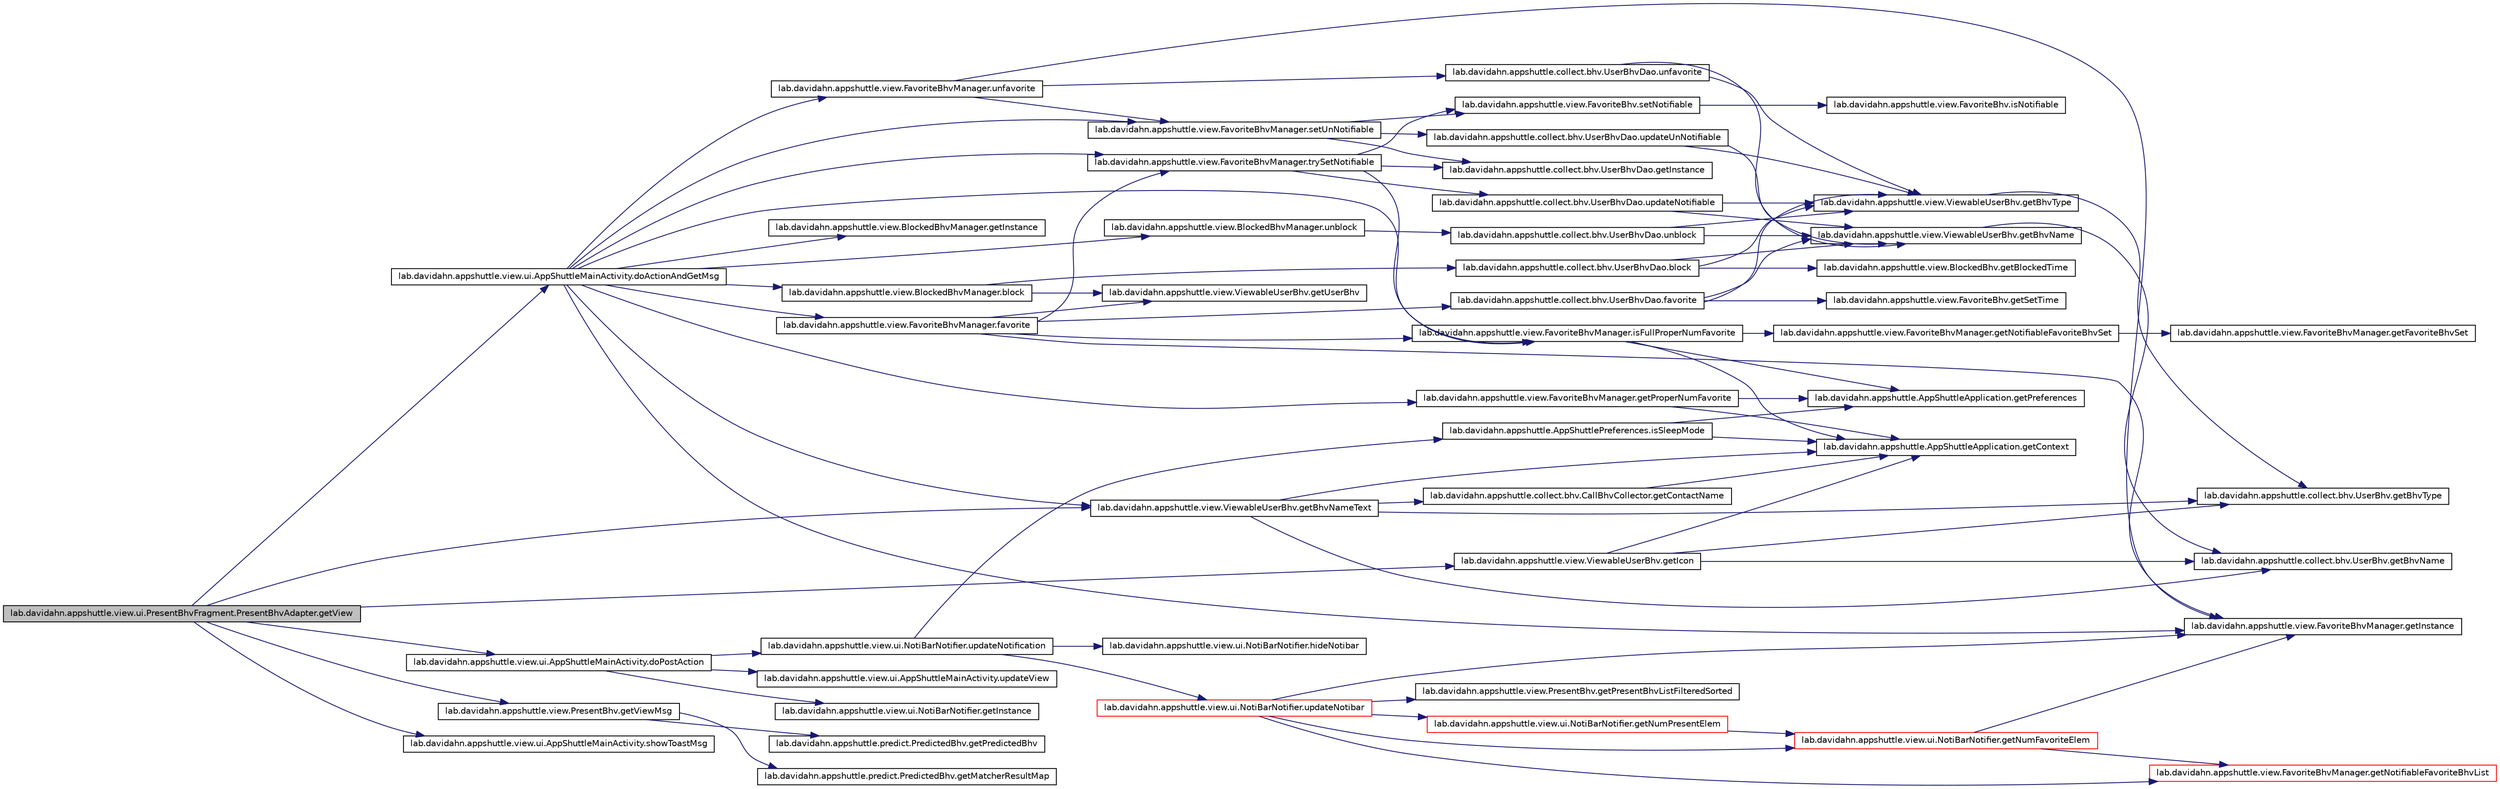 digraph G
{
 // INTERACTIVE_SVG=YES
  edge [fontname="Helvetica",fontsize="10",labelfontname="Helvetica",labelfontsize="10"];
  node [fontname="Helvetica",fontsize="10",shape=record];
  rankdir="LR";
  Node1 [label="lab.davidahn.appshuttle.view.ui.PresentBhvFragment.PresentBhvAdapter.getView",height=0.2,width=0.4,color="black", fillcolor="grey75", style="filled" fontcolor="black"];
  Node1 -> Node2 [color="midnightblue",fontsize="10",style="solid"];
  Node2 [label="lab.davidahn.appshuttle.view.ViewableUserBhv.getIcon",height=0.2,width=0.4,color="black", fillcolor="white", style="filled",URL="$classlab_1_1davidahn_1_1appshuttle_1_1view_1_1_viewable_user_bhv.html#a546173d75921d11397a23270712cc56c"];
  Node2 -> Node3 [color="midnightblue",fontsize="10",style="solid"];
  Node3 [label="lab.davidahn.appshuttle.AppShuttleApplication.getContext",height=0.2,width=0.4,color="black", fillcolor="white", style="filled",URL="$classlab_1_1davidahn_1_1appshuttle_1_1_app_shuttle_application.html#a3aaf27429843b2eb05fdd33f20be8f86"];
  Node2 -> Node4 [color="midnightblue",fontsize="10",style="solid"];
  Node4 [label="lab.davidahn.appshuttle.collect.bhv.UserBhv.getBhvType",height=0.2,width=0.4,color="black", fillcolor="white", style="filled",URL="$interfacelab_1_1davidahn_1_1appshuttle_1_1collect_1_1bhv_1_1_user_bhv.html#aa40041afff60cca4cb2b7351bc4614bb"];
  Node2 -> Node5 [color="midnightblue",fontsize="10",style="solid"];
  Node5 [label="lab.davidahn.appshuttle.collect.bhv.UserBhv.getBhvName",height=0.2,width=0.4,color="black", fillcolor="white", style="filled",URL="$interfacelab_1_1davidahn_1_1appshuttle_1_1collect_1_1bhv_1_1_user_bhv.html#a16c8cfa47dc39ba10e931c730295a3f3"];
  Node1 -> Node6 [color="midnightblue",fontsize="10",style="solid"];
  Node6 [label="lab.davidahn.appshuttle.view.ViewableUserBhv.getBhvNameText",height=0.2,width=0.4,color="black", fillcolor="white", style="filled",URL="$classlab_1_1davidahn_1_1appshuttle_1_1view_1_1_viewable_user_bhv.html#abf4f398a343e6cb76c8ee33838b8f6a7"];
  Node6 -> Node4 [color="midnightblue",fontsize="10",style="solid"];
  Node6 -> Node5 [color="midnightblue",fontsize="10",style="solid"];
  Node6 -> Node3 [color="midnightblue",fontsize="10",style="solid"];
  Node6 -> Node7 [color="midnightblue",fontsize="10",style="solid"];
  Node7 [label="lab.davidahn.appshuttle.collect.bhv.CallBhvCollector.getContactName",height=0.2,width=0.4,color="black", fillcolor="white", style="filled",URL="$classlab_1_1davidahn_1_1appshuttle_1_1collect_1_1bhv_1_1_call_bhv_collector.html#a521a1eb7b5cce7a069a95361190dbd6f"];
  Node7 -> Node3 [color="midnightblue",fontsize="10",style="solid"];
  Node1 -> Node8 [color="midnightblue",fontsize="10",style="solid"];
  Node8 [label="lab.davidahn.appshuttle.view.PresentBhv.getViewMsg",height=0.2,width=0.4,color="black", fillcolor="white", style="filled",URL="$classlab_1_1davidahn_1_1appshuttle_1_1view_1_1_present_bhv.html#a724bfd36fbd0b4b361f8e0591a7c68fe"];
  Node8 -> Node9 [color="midnightblue",fontsize="10",style="solid"];
  Node9 [label="lab.davidahn.appshuttle.predict.PredictedBhv.getPredictedBhv",height=0.2,width=0.4,color="black", fillcolor="white", style="filled",URL="$classlab_1_1davidahn_1_1appshuttle_1_1predict_1_1_predicted_bhv.html#a5f9374e22b172d32fb66de684a60c375"];
  Node8 -> Node10 [color="midnightblue",fontsize="10",style="solid"];
  Node10 [label="lab.davidahn.appshuttle.predict.PredictedBhv.getMatcherResultMap",height=0.2,width=0.4,color="black", fillcolor="white", style="filled",URL="$classlab_1_1davidahn_1_1appshuttle_1_1predict_1_1_predicted_bhv.html#a785e00e844c2213d95d32a71d55484d6"];
  Node1 -> Node11 [color="midnightblue",fontsize="10",style="solid"];
  Node11 [label="lab.davidahn.appshuttle.view.ui.AppShuttleMainActivity.doActionAndGetMsg",height=0.2,width=0.4,color="black", fillcolor="white", style="filled",URL="$classlab_1_1davidahn_1_1appshuttle_1_1view_1_1ui_1_1_app_shuttle_main_activity.html#a89208de0a4ba1cb488208b72f9aa33ee"];
  Node11 -> Node12 [color="midnightblue",fontsize="10",style="solid"];
  Node12 [label="lab.davidahn.appshuttle.view.FavoriteBhvManager.getInstance",height=0.2,width=0.4,color="black", fillcolor="white", style="filled",URL="$classlab_1_1davidahn_1_1appshuttle_1_1view_1_1_favorite_bhv_manager.html#ab92b1c857b0fdd635723335be0bde5e7"];
  Node11 -> Node13 [color="midnightblue",fontsize="10",style="solid"];
  Node13 [label="lab.davidahn.appshuttle.view.FavoriteBhvManager.favorite",height=0.2,width=0.4,color="black", fillcolor="white", style="filled",URL="$classlab_1_1davidahn_1_1appshuttle_1_1view_1_1_favorite_bhv_manager.html#a128f59ad36072e3bc9e29ec93eaf1c22"];
  Node13 -> Node14 [color="midnightblue",fontsize="10",style="solid"];
  Node14 [label="lab.davidahn.appshuttle.view.FavoriteBhvManager.isFullProperNumFavorite",height=0.2,width=0.4,color="black", fillcolor="white", style="filled",URL="$classlab_1_1davidahn_1_1appshuttle_1_1view_1_1_favorite_bhv_manager.html#a12715a118022ecb5bd146c5bebcde2fe"];
  Node14 -> Node3 [color="midnightblue",fontsize="10",style="solid"];
  Node14 -> Node15 [color="midnightblue",fontsize="10",style="solid"];
  Node15 [label="lab.davidahn.appshuttle.AppShuttleApplication.getPreferences",height=0.2,width=0.4,color="black", fillcolor="white", style="filled",URL="$classlab_1_1davidahn_1_1appshuttle_1_1_app_shuttle_application.html#ae46ed63b120534585fb15e7d5ed5593a"];
  Node14 -> Node16 [color="midnightblue",fontsize="10",style="solid"];
  Node16 [label="lab.davidahn.appshuttle.view.FavoriteBhvManager.getNotifiableFavoriteBhvSet",height=0.2,width=0.4,color="black", fillcolor="white", style="filled",URL="$classlab_1_1davidahn_1_1appshuttle_1_1view_1_1_favorite_bhv_manager.html#a4d0bdf7148c80391d67ed9c84ec371d6"];
  Node16 -> Node17 [color="midnightblue",fontsize="10",style="solid"];
  Node17 [label="lab.davidahn.appshuttle.view.FavoriteBhvManager.getFavoriteBhvSet",height=0.2,width=0.4,color="black", fillcolor="white", style="filled",URL="$classlab_1_1davidahn_1_1appshuttle_1_1view_1_1_favorite_bhv_manager.html#ab20144f0da1fe5a22731ac49d6c5c05a"];
  Node13 -> Node12 [color="midnightblue",fontsize="10",style="solid"];
  Node13 -> Node18 [color="midnightblue",fontsize="10",style="solid"];
  Node18 [label="lab.davidahn.appshuttle.view.FavoriteBhvManager.trySetNotifiable",height=0.2,width=0.4,color="black", fillcolor="white", style="filled",URL="$classlab_1_1davidahn_1_1appshuttle_1_1view_1_1_favorite_bhv_manager.html#aa18a30831f7395a608cdedf787292ee6"];
  Node18 -> Node14 [color="midnightblue",fontsize="10",style="solid"];
  Node18 -> Node19 [color="midnightblue",fontsize="10",style="solid"];
  Node19 [label="lab.davidahn.appshuttle.view.FavoriteBhv.setNotifiable",height=0.2,width=0.4,color="black", fillcolor="white", style="filled",URL="$classlab_1_1davidahn_1_1appshuttle_1_1view_1_1_favorite_bhv.html#a519adb4bd072ef46e5011832b70314fa"];
  Node19 -> Node20 [color="midnightblue",fontsize="10",style="solid"];
  Node20 [label="lab.davidahn.appshuttle.view.FavoriteBhv.isNotifiable",height=0.2,width=0.4,color="black", fillcolor="white", style="filled",URL="$classlab_1_1davidahn_1_1appshuttle_1_1view_1_1_favorite_bhv.html#a7023e6858239f8bbdef260d8e22e9d6c"];
  Node18 -> Node21 [color="midnightblue",fontsize="10",style="solid"];
  Node21 [label="lab.davidahn.appshuttle.collect.bhv.UserBhvDao.getInstance",height=0.2,width=0.4,color="black", fillcolor="white", style="filled",URL="$classlab_1_1davidahn_1_1appshuttle_1_1collect_1_1bhv_1_1_user_bhv_dao.html#a9ef19f5e1ff5108d26dff21e09c791ee"];
  Node18 -> Node22 [color="midnightblue",fontsize="10",style="solid"];
  Node22 [label="lab.davidahn.appshuttle.collect.bhv.UserBhvDao.updateNotifiable",height=0.2,width=0.4,color="black", fillcolor="white", style="filled",URL="$classlab_1_1davidahn_1_1appshuttle_1_1collect_1_1bhv_1_1_user_bhv_dao.html#a9884bc1ec65c46edeab38d3dbbfd3c9b"];
  Node22 -> Node23 [color="midnightblue",fontsize="10",style="solid"];
  Node23 [label="lab.davidahn.appshuttle.view.ViewableUserBhv.getBhvType",height=0.2,width=0.4,color="black", fillcolor="white", style="filled",URL="$classlab_1_1davidahn_1_1appshuttle_1_1view_1_1_viewable_user_bhv.html#a3a584c304446a7f9e856f18222aa9a90"];
  Node23 -> Node4 [color="midnightblue",fontsize="10",style="solid"];
  Node22 -> Node24 [color="midnightblue",fontsize="10",style="solid"];
  Node24 [label="lab.davidahn.appshuttle.view.ViewableUserBhv.getBhvName",height=0.2,width=0.4,color="black", fillcolor="white", style="filled",URL="$classlab_1_1davidahn_1_1appshuttle_1_1view_1_1_viewable_user_bhv.html#a956879b6b47ea49ee3f9a12f5fdd55db"];
  Node24 -> Node5 [color="midnightblue",fontsize="10",style="solid"];
  Node13 -> Node25 [color="midnightblue",fontsize="10",style="solid"];
  Node25 [label="lab.davidahn.appshuttle.collect.bhv.UserBhvDao.favorite",height=0.2,width=0.4,color="black", fillcolor="white", style="filled",URL="$classlab_1_1davidahn_1_1appshuttle_1_1collect_1_1bhv_1_1_user_bhv_dao.html#a1b8026558c53882ec36732c0d517bdfa"];
  Node25 -> Node26 [color="midnightblue",fontsize="10",style="solid"];
  Node26 [label="lab.davidahn.appshuttle.view.FavoriteBhv.getSetTime",height=0.2,width=0.4,color="black", fillcolor="white", style="filled",URL="$classlab_1_1davidahn_1_1appshuttle_1_1view_1_1_favorite_bhv.html#a7842f627ef6b3794d12c8c64f97161d7"];
  Node25 -> Node23 [color="midnightblue",fontsize="10",style="solid"];
  Node25 -> Node24 [color="midnightblue",fontsize="10",style="solid"];
  Node13 -> Node27 [color="midnightblue",fontsize="10",style="solid"];
  Node27 [label="lab.davidahn.appshuttle.view.ViewableUserBhv.getUserBhv",height=0.2,width=0.4,color="black", fillcolor="white", style="filled",URL="$classlab_1_1davidahn_1_1appshuttle_1_1view_1_1_viewable_user_bhv.html#ad122739b90e2eaeee1c74ce99cd0e9d7"];
  Node11 -> Node6 [color="midnightblue",fontsize="10",style="solid"];
  Node11 -> Node28 [color="midnightblue",fontsize="10",style="solid"];
  Node28 [label="lab.davidahn.appshuttle.view.BlockedBhvManager.getInstance",height=0.2,width=0.4,color="black", fillcolor="white", style="filled",URL="$classlab_1_1davidahn_1_1appshuttle_1_1view_1_1_blocked_bhv_manager.html#aa1653bd9d6f56293bcbfa9dafd017dd0"];
  Node11 -> Node29 [color="midnightblue",fontsize="10",style="solid"];
  Node29 [label="lab.davidahn.appshuttle.view.BlockedBhvManager.block",height=0.2,width=0.4,color="black", fillcolor="white", style="filled",URL="$classlab_1_1davidahn_1_1appshuttle_1_1view_1_1_blocked_bhv_manager.html#a13166f2c1bf8e747843c4fdc1a0ca4e0"];
  Node29 -> Node30 [color="midnightblue",fontsize="10",style="solid"];
  Node30 [label="lab.davidahn.appshuttle.collect.bhv.UserBhvDao.block",height=0.2,width=0.4,color="black", fillcolor="white", style="filled",URL="$classlab_1_1davidahn_1_1appshuttle_1_1collect_1_1bhv_1_1_user_bhv_dao.html#a2e63c6c3d13922ff5a8c85dbf8fefcc3"];
  Node30 -> Node31 [color="midnightblue",fontsize="10",style="solid"];
  Node31 [label="lab.davidahn.appshuttle.view.BlockedBhv.getBlockedTime",height=0.2,width=0.4,color="black", fillcolor="white", style="filled",URL="$classlab_1_1davidahn_1_1appshuttle_1_1view_1_1_blocked_bhv.html#a5a9ea12146206e1c710c739fad13d0b4"];
  Node30 -> Node23 [color="midnightblue",fontsize="10",style="solid"];
  Node30 -> Node24 [color="midnightblue",fontsize="10",style="solid"];
  Node29 -> Node27 [color="midnightblue",fontsize="10",style="solid"];
  Node11 -> Node32 [color="midnightblue",fontsize="10",style="solid"];
  Node32 [label="lab.davidahn.appshuttle.view.FavoriteBhvManager.unfavorite",height=0.2,width=0.4,color="black", fillcolor="white", style="filled",URL="$classlab_1_1davidahn_1_1appshuttle_1_1view_1_1_favorite_bhv_manager.html#ab96c55c88295ee1c071a8c04ba8d5931"];
  Node32 -> Node12 [color="midnightblue",fontsize="10",style="solid"];
  Node32 -> Node33 [color="midnightblue",fontsize="10",style="solid"];
  Node33 [label="lab.davidahn.appshuttle.view.FavoriteBhvManager.setUnNotifiable",height=0.2,width=0.4,color="black", fillcolor="white", style="filled",URL="$classlab_1_1davidahn_1_1appshuttle_1_1view_1_1_favorite_bhv_manager.html#a35528d215a6d76f66a5825ede1890f10"];
  Node33 -> Node19 [color="midnightblue",fontsize="10",style="solid"];
  Node33 -> Node21 [color="midnightblue",fontsize="10",style="solid"];
  Node33 -> Node34 [color="midnightblue",fontsize="10",style="solid"];
  Node34 [label="lab.davidahn.appshuttle.collect.bhv.UserBhvDao.updateUnNotifiable",height=0.2,width=0.4,color="black", fillcolor="white", style="filled",URL="$classlab_1_1davidahn_1_1appshuttle_1_1collect_1_1bhv_1_1_user_bhv_dao.html#a099111fae2af5ede8cc6cda35cafc49c"];
  Node34 -> Node23 [color="midnightblue",fontsize="10",style="solid"];
  Node34 -> Node24 [color="midnightblue",fontsize="10",style="solid"];
  Node32 -> Node35 [color="midnightblue",fontsize="10",style="solid"];
  Node35 [label="lab.davidahn.appshuttle.collect.bhv.UserBhvDao.unfavorite",height=0.2,width=0.4,color="black", fillcolor="white", style="filled",URL="$classlab_1_1davidahn_1_1appshuttle_1_1collect_1_1bhv_1_1_user_bhv_dao.html#a0e8f1168bc8d9b114d11210fa9e39b31"];
  Node35 -> Node23 [color="midnightblue",fontsize="10",style="solid"];
  Node35 -> Node24 [color="midnightblue",fontsize="10",style="solid"];
  Node11 -> Node36 [color="midnightblue",fontsize="10",style="solid"];
  Node36 [label="lab.davidahn.appshuttle.view.BlockedBhvManager.unblock",height=0.2,width=0.4,color="black", fillcolor="white", style="filled",URL="$classlab_1_1davidahn_1_1appshuttle_1_1view_1_1_blocked_bhv_manager.html#a139789df63aeb1dd54f412c12a0688fa"];
  Node36 -> Node37 [color="midnightblue",fontsize="10",style="solid"];
  Node37 [label="lab.davidahn.appshuttle.collect.bhv.UserBhvDao.unblock",height=0.2,width=0.4,color="black", fillcolor="white", style="filled",URL="$classlab_1_1davidahn_1_1appshuttle_1_1collect_1_1bhv_1_1_user_bhv_dao.html#a74dab928bb1a7e2308a90c0c6896b889"];
  Node37 -> Node23 [color="midnightblue",fontsize="10",style="solid"];
  Node37 -> Node24 [color="midnightblue",fontsize="10",style="solid"];
  Node11 -> Node18 [color="midnightblue",fontsize="10",style="solid"];
  Node11 -> Node14 [color="midnightblue",fontsize="10",style="solid"];
  Node11 -> Node38 [color="midnightblue",fontsize="10",style="solid"];
  Node38 [label="lab.davidahn.appshuttle.view.FavoriteBhvManager.getProperNumFavorite",height=0.2,width=0.4,color="black", fillcolor="white", style="filled",URL="$classlab_1_1davidahn_1_1appshuttle_1_1view_1_1_favorite_bhv_manager.html#a915390c066b4d0c318750dee17457248"];
  Node38 -> Node3 [color="midnightblue",fontsize="10",style="solid"];
  Node38 -> Node15 [color="midnightblue",fontsize="10",style="solid"];
  Node11 -> Node33 [color="midnightblue",fontsize="10",style="solid"];
  Node1 -> Node39 [color="midnightblue",fontsize="10",style="solid"];
  Node39 [label="lab.davidahn.appshuttle.view.ui.AppShuttleMainActivity.doPostAction",height=0.2,width=0.4,color="black", fillcolor="white", style="filled",URL="$classlab_1_1davidahn_1_1appshuttle_1_1view_1_1ui_1_1_app_shuttle_main_activity.html#ac3c73287e96ee57939e18ef7331bd02a"];
  Node39 -> Node40 [color="midnightblue",fontsize="10",style="solid"];
  Node40 [label="lab.davidahn.appshuttle.view.ui.AppShuttleMainActivity.updateView",height=0.2,width=0.4,color="black", fillcolor="white", style="filled",URL="$classlab_1_1davidahn_1_1appshuttle_1_1view_1_1ui_1_1_app_shuttle_main_activity.html#a1f734cabe1bd235485ba1d66865a8eb8"];
  Node39 -> Node41 [color="midnightblue",fontsize="10",style="solid"];
  Node41 [label="lab.davidahn.appshuttle.view.ui.NotiBarNotifier.getInstance",height=0.2,width=0.4,color="black", fillcolor="white", style="filled",URL="$classlab_1_1davidahn_1_1appshuttle_1_1view_1_1ui_1_1_noti_bar_notifier.html#a2004b7944bd5e95dd9d211d1772821af"];
  Node39 -> Node42 [color="midnightblue",fontsize="10",style="solid"];
  Node42 [label="lab.davidahn.appshuttle.view.ui.NotiBarNotifier.updateNotification",height=0.2,width=0.4,color="black", fillcolor="white", style="filled",URL="$classlab_1_1davidahn_1_1appshuttle_1_1view_1_1ui_1_1_noti_bar_notifier.html#a61fb58e40b6d05f98efe8f34d1077d41"];
  Node42 -> Node43 [color="midnightblue",fontsize="10",style="solid"];
  Node43 [label="lab.davidahn.appshuttle.AppShuttlePreferences.isSleepMode",height=0.2,width=0.4,color="black", fillcolor="white", style="filled",URL="$classlab_1_1davidahn_1_1appshuttle_1_1_app_shuttle_preferences.html#a07ab0e1e8db06bc359468d26054d678f"];
  Node43 -> Node3 [color="midnightblue",fontsize="10",style="solid"];
  Node43 -> Node15 [color="midnightblue",fontsize="10",style="solid"];
  Node42 -> Node44 [color="midnightblue",fontsize="10",style="solid"];
  Node44 [label="lab.davidahn.appshuttle.view.ui.NotiBarNotifier.hideNotibar",height=0.2,width=0.4,color="black", fillcolor="white", style="filled",URL="$classlab_1_1davidahn_1_1appshuttle_1_1view_1_1ui_1_1_noti_bar_notifier.html#a02bc68611742f5b3349ed560612684e2"];
  Node42 -> Node45 [color="midnightblue",fontsize="10",style="solid"];
  Node45 [label="lab.davidahn.appshuttle.view.ui.NotiBarNotifier.updateNotibar",height=0.2,width=0.4,color="red", fillcolor="white", style="filled",URL="$classlab_1_1davidahn_1_1appshuttle_1_1view_1_1ui_1_1_noti_bar_notifier.html#a708b3a02d0f0a29a7f4f3f47afa7940f"];
  Node45 -> Node12 [color="midnightblue",fontsize="10",style="solid"];
  Node45 -> Node46 [color="midnightblue",fontsize="10",style="solid"];
  Node46 [label="lab.davidahn.appshuttle.view.FavoriteBhvManager.getNotifiableFavoriteBhvList",height=0.2,width=0.4,color="red", fillcolor="white", style="filled",URL="$classlab_1_1davidahn_1_1appshuttle_1_1view_1_1_favorite_bhv_manager.html#a93308cece9a6a14f27a3866986730e8d"];
  Node45 -> Node47 [color="midnightblue",fontsize="10",style="solid"];
  Node47 [label="lab.davidahn.appshuttle.view.ui.NotiBarNotifier.getNumFavoriteElem",height=0.2,width=0.4,color="red", fillcolor="white", style="filled",URL="$classlab_1_1davidahn_1_1appshuttle_1_1view_1_1ui_1_1_noti_bar_notifier.html#a495beeed0f4480c041ee2e34023ce26b"];
  Node47 -> Node12 [color="midnightblue",fontsize="10",style="solid"];
  Node47 -> Node46 [color="midnightblue",fontsize="10",style="solid"];
  Node45 -> Node48 [color="midnightblue",fontsize="10",style="solid"];
  Node48 [label="lab.davidahn.appshuttle.view.PresentBhv.getPresentBhvListFilteredSorted",height=0.2,width=0.4,color="black", fillcolor="white", style="filled",URL="$classlab_1_1davidahn_1_1appshuttle_1_1view_1_1_present_bhv.html#ac9d26eaa561598f2feeadd2fa8aa9b1e"];
  Node45 -> Node49 [color="midnightblue",fontsize="10",style="solid"];
  Node49 [label="lab.davidahn.appshuttle.view.ui.NotiBarNotifier.getNumPresentElem",height=0.2,width=0.4,color="red", fillcolor="white", style="filled",URL="$classlab_1_1davidahn_1_1appshuttle_1_1view_1_1ui_1_1_noti_bar_notifier.html#a8a5436babc39125176f8837ecd9b33b1"];
  Node49 -> Node47 [color="midnightblue",fontsize="10",style="solid"];
  Node1 -> Node50 [color="midnightblue",fontsize="10",style="solid"];
  Node50 [label="lab.davidahn.appshuttle.view.ui.AppShuttleMainActivity.showToastMsg",height=0.2,width=0.4,color="black", fillcolor="white", style="filled",URL="$classlab_1_1davidahn_1_1appshuttle_1_1view_1_1ui_1_1_app_shuttle_main_activity.html#a55489de149b3d1de450da65bcf894757"];
}
